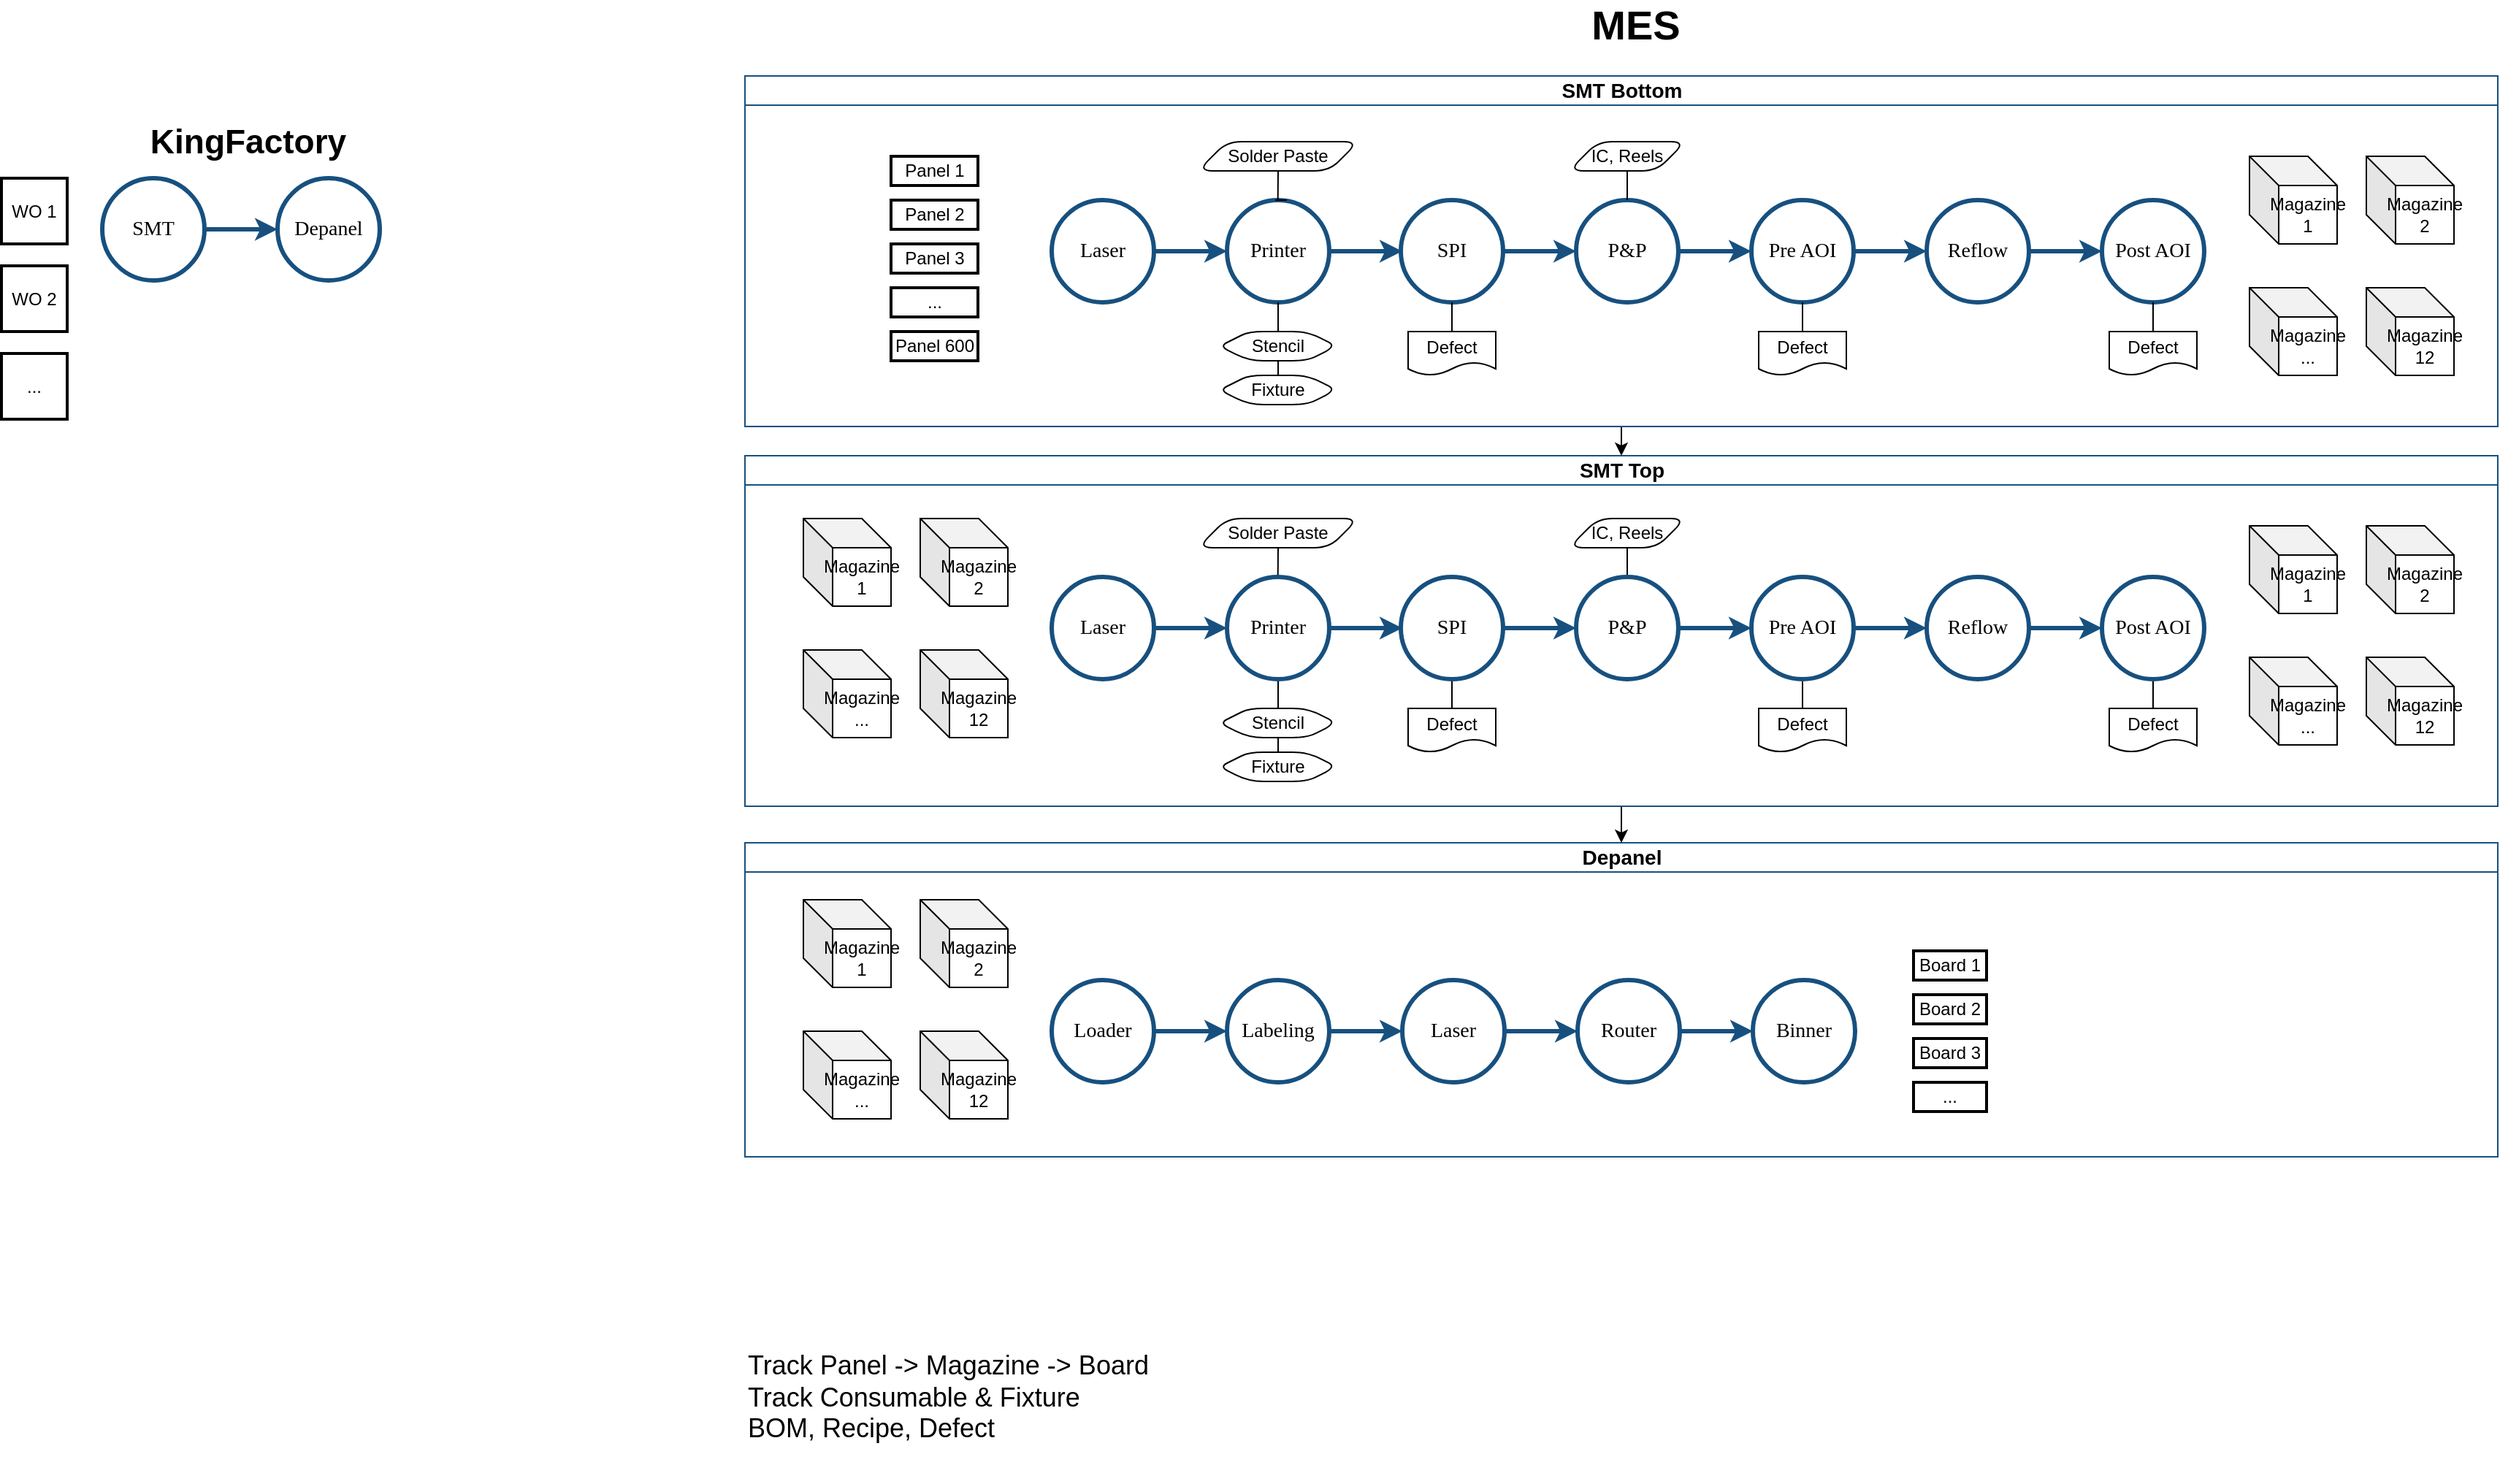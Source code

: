 <mxfile version="24.6.4" type="github">
  <diagram name="Page-1" id="Fd1FzEswAbWufd-SexZk">
    <mxGraphModel dx="1406" dy="1894" grid="1" gridSize="10" guides="1" tooltips="1" connect="1" arrows="1" fold="1" page="1" pageScale="1" pageWidth="1169" pageHeight="827" math="0" shadow="0">
      <root>
        <mxCell id="0" />
        <mxCell id="1" parent="0" />
        <mxCell id="mDVPU43XLlDiNvdIwute-35" style="edgeStyle=orthogonalEdgeStyle;rounded=0;orthogonalLoop=1;jettySize=auto;html=1;exitX=0.5;exitY=1;exitDx=0;exitDy=0;entryX=0.5;entryY=0;entryDx=0;entryDy=0;" edge="1" parent="1" source="p1yy4l3E6SkV4V8z5aji-8" target="4Pd_6d9tEIYuD97MjGwz-88">
          <mxGeometry relative="1" as="geometry" />
        </mxCell>
        <mxCell id="p1yy4l3E6SkV4V8z5aji-8" value="SMT Bottom" style="swimlane;html=1;startSize=20;fontSize=14;strokeColor=#17507F;strokeWidth=1;align=center;" parent="1" vertex="1">
          <mxGeometry x="670" y="-40" width="1200" height="240" as="geometry" />
        </mxCell>
        <mxCell id="p1yy4l3E6SkV4V8z5aji-44" style="edgeStyle=orthogonalEdgeStyle;rounded=0;orthogonalLoop=1;jettySize=auto;html=1;exitX=1;exitY=0.5;exitDx=0;exitDy=0;fontSize=14;strokeColor=#17507F;strokeWidth=3;" parent="p1yy4l3E6SkV4V8z5aji-8" source="p1yy4l3E6SkV4V8z5aji-9" target="p1yy4l3E6SkV4V8z5aji-25" edge="1">
          <mxGeometry relative="1" as="geometry" />
        </mxCell>
        <mxCell id="p1yy4l3E6SkV4V8z5aji-9" value="SPI" style="rounded=1;whiteSpace=wrap;html=1;shadow=0;labelBackgroundColor=none;strokeWidth=3;fontFamily=Verdana;fontSize=14;align=center;shape=ellipse;perimeter=ellipsePerimeter;strokeColor=#17507F;" parent="p1yy4l3E6SkV4V8z5aji-8" vertex="1">
          <mxGeometry x="449" y="85" width="70" height="70" as="geometry" />
        </mxCell>
        <mxCell id="p1yy4l3E6SkV4V8z5aji-41" style="edgeStyle=orthogonalEdgeStyle;rounded=0;orthogonalLoop=1;jettySize=auto;html=1;exitX=1;exitY=0.5;exitDx=0;exitDy=0;entryX=0;entryY=0.5;entryDx=0;entryDy=0;fontSize=14;strokeColor=#17507F;strokeWidth=3;" parent="p1yy4l3E6SkV4V8z5aji-8" source="p1yy4l3E6SkV4V8z5aji-20" target="p1yy4l3E6SkV4V8z5aji-22" edge="1">
          <mxGeometry relative="1" as="geometry" />
        </mxCell>
        <mxCell id="p1yy4l3E6SkV4V8z5aji-20" value="Laser" style="rounded=1;whiteSpace=wrap;html=1;shadow=0;labelBackgroundColor=none;strokeWidth=3;fontFamily=Verdana;fontSize=14;align=center;shape=ellipse;perimeter=ellipsePerimeter;strokeColor=#17507F;" parent="p1yy4l3E6SkV4V8z5aji-8" vertex="1">
          <mxGeometry x="210" y="85" width="70" height="70" as="geometry" />
        </mxCell>
        <mxCell id="p1yy4l3E6SkV4V8z5aji-42" style="edgeStyle=orthogonalEdgeStyle;rounded=0;orthogonalLoop=1;jettySize=auto;html=1;exitX=1;exitY=0.5;exitDx=0;exitDy=0;entryX=0;entryY=0.5;entryDx=0;entryDy=0;fontSize=14;strokeColor=#17507F;strokeWidth=3;" parent="p1yy4l3E6SkV4V8z5aji-8" source="p1yy4l3E6SkV4V8z5aji-22" edge="1">
          <mxGeometry relative="1" as="geometry">
            <mxPoint x="450" y="120" as="targetPoint" />
          </mxGeometry>
        </mxCell>
        <mxCell id="p1yy4l3E6SkV4V8z5aji-22" value="Printer" style="rounded=1;whiteSpace=wrap;html=1;shadow=0;labelBackgroundColor=none;strokeWidth=3;fontFamily=Verdana;fontSize=14;align=center;shape=ellipse;perimeter=ellipsePerimeter;strokeColor=#17507F;" parent="p1yy4l3E6SkV4V8z5aji-8" vertex="1">
          <mxGeometry x="330" y="85" width="70" height="70" as="geometry" />
        </mxCell>
        <mxCell id="p1yy4l3E6SkV4V8z5aji-45" style="edgeStyle=orthogonalEdgeStyle;rounded=0;orthogonalLoop=1;jettySize=auto;html=1;exitX=1;exitY=0.5;exitDx=0;exitDy=0;entryX=0;entryY=0.5;entryDx=0;entryDy=0;fontSize=14;strokeColor=#17507F;strokeWidth=3;" parent="p1yy4l3E6SkV4V8z5aji-8" source="p1yy4l3E6SkV4V8z5aji-25" target="p1yy4l3E6SkV4V8z5aji-27" edge="1">
          <mxGeometry relative="1" as="geometry" />
        </mxCell>
        <mxCell id="p1yy4l3E6SkV4V8z5aji-25" value="P&amp;amp;P" style="rounded=1;whiteSpace=wrap;html=1;shadow=0;labelBackgroundColor=none;strokeWidth=3;fontFamily=Verdana;fontSize=14;align=center;shape=ellipse;perimeter=ellipsePerimeter;strokeColor=#17507F;" parent="p1yy4l3E6SkV4V8z5aji-8" vertex="1">
          <mxGeometry x="569" y="85" width="70" height="70" as="geometry" />
        </mxCell>
        <mxCell id="p1yy4l3E6SkV4V8z5aji-46" style="edgeStyle=orthogonalEdgeStyle;rounded=0;orthogonalLoop=1;jettySize=auto;html=1;exitX=1;exitY=0.5;exitDx=0;exitDy=0;entryX=0;entryY=0.5;entryDx=0;entryDy=0;fontSize=14;strokeColor=#17507F;strokeWidth=3;" parent="p1yy4l3E6SkV4V8z5aji-8" source="p1yy4l3E6SkV4V8z5aji-27" target="p1yy4l3E6SkV4V8z5aji-28" edge="1">
          <mxGeometry relative="1" as="geometry" />
        </mxCell>
        <mxCell id="p1yy4l3E6SkV4V8z5aji-27" value="Pre AOI" style="rounded=1;whiteSpace=wrap;html=1;shadow=0;labelBackgroundColor=none;strokeWidth=3;fontFamily=Verdana;fontSize=14;align=center;shape=ellipse;perimeter=ellipsePerimeter;aspect=fixed;strokeColor=#17507F;" parent="p1yy4l3E6SkV4V8z5aji-8" vertex="1">
          <mxGeometry x="689" y="85" width="70" height="70" as="geometry" />
        </mxCell>
        <mxCell id="p1yy4l3E6SkV4V8z5aji-47" style="edgeStyle=orthogonalEdgeStyle;rounded=0;orthogonalLoop=1;jettySize=auto;html=1;exitX=1;exitY=0.5;exitDx=0;exitDy=0;entryX=0;entryY=0.5;entryDx=0;entryDy=0;fontSize=14;strokeColor=#17507F;strokeWidth=3;" parent="p1yy4l3E6SkV4V8z5aji-8" source="p1yy4l3E6SkV4V8z5aji-28" target="p1yy4l3E6SkV4V8z5aji-29" edge="1">
          <mxGeometry relative="1" as="geometry" />
        </mxCell>
        <mxCell id="p1yy4l3E6SkV4V8z5aji-28" value="Reflow" style="rounded=1;whiteSpace=wrap;html=1;shadow=0;labelBackgroundColor=none;strokeWidth=3;fontFamily=Verdana;fontSize=14;align=center;shape=ellipse;perimeter=ellipsePerimeter;strokeColor=#17507F;" parent="p1yy4l3E6SkV4V8z5aji-8" vertex="1">
          <mxGeometry x="809" y="85" width="70" height="70" as="geometry" />
        </mxCell>
        <mxCell id="p1yy4l3E6SkV4V8z5aji-29" value="Post AOI" style="rounded=1;whiteSpace=wrap;html=1;shadow=0;labelBackgroundColor=none;strokeWidth=3;fontFamily=Verdana;fontSize=14;align=center;shape=ellipse;perimeter=ellipsePerimeter;aspect=fixed;strokeColor=#17507F;" parent="p1yy4l3E6SkV4V8z5aji-8" vertex="1">
          <mxGeometry x="929" y="85" width="70" height="70" as="geometry" />
        </mxCell>
        <mxCell id="p1yy4l3E6SkV4V8z5aji-117" value="Panel 1" style="rounded=0;whiteSpace=wrap;html=1;strokeWidth=2;" parent="p1yy4l3E6SkV4V8z5aji-8" vertex="1">
          <mxGeometry x="100" y="55" width="59.5" height="20" as="geometry" />
        </mxCell>
        <mxCell id="p1yy4l3E6SkV4V8z5aji-118" value="Panel 2" style="rounded=0;whiteSpace=wrap;html=1;strokeWidth=2;" parent="p1yy4l3E6SkV4V8z5aji-8" vertex="1">
          <mxGeometry x="100" y="85" width="59.5" height="20" as="geometry" />
        </mxCell>
        <mxCell id="p1yy4l3E6SkV4V8z5aji-119" value="Panel 3" style="rounded=0;whiteSpace=wrap;html=1;strokeWidth=2;" parent="p1yy4l3E6SkV4V8z5aji-8" vertex="1">
          <mxGeometry x="100" y="115" width="59.5" height="20" as="geometry" />
        </mxCell>
        <mxCell id="p1yy4l3E6SkV4V8z5aji-120" value="Panel 600" style="rounded=0;whiteSpace=wrap;html=1;strokeWidth=2;" parent="p1yy4l3E6SkV4V8z5aji-8" vertex="1">
          <mxGeometry x="100" y="175" width="59.5" height="20" as="geometry" />
        </mxCell>
        <mxCell id="4Pd_6d9tEIYuD97MjGwz-25" value="" style="edgeStyle=entityRelationEdgeStyle;startArrow=none;endArrow=none;segment=10;curved=1;sourcePerimeterSpacing=0;targetPerimeterSpacing=0;rounded=0;exitX=0.5;exitY=0;exitDx=0;exitDy=0;" parent="p1yy4l3E6SkV4V8z5aji-8" source="p1yy4l3E6SkV4V8z5aji-22" edge="1">
          <mxGeometry relative="1" as="geometry">
            <mxPoint x="288" y="85" as="sourcePoint" />
            <mxPoint x="369" y="85" as="targetPoint" />
          </mxGeometry>
        </mxCell>
        <mxCell id="4Pd_6d9tEIYuD97MjGwz-45" style="edgeStyle=orthogonalEdgeStyle;rounded=0;orthogonalLoop=1;jettySize=auto;html=1;exitX=0.5;exitY=0;exitDx=0;exitDy=0;endArrow=none;endFill=0;" parent="p1yy4l3E6SkV4V8z5aji-8" source="4Pd_6d9tEIYuD97MjGwz-44" target="p1yy4l3E6SkV4V8z5aji-22" edge="1">
          <mxGeometry relative="1" as="geometry" />
        </mxCell>
        <mxCell id="4Pd_6d9tEIYuD97MjGwz-44" value="Stencil" style="shape=hexagon;whiteSpace=wrap;html=1;fixedSize=1;rounded=1;perimeter=hexagonPerimeter2;" parent="p1yy4l3E6SkV4V8z5aji-8" vertex="1">
          <mxGeometry x="325" y="175" width="80" height="20" as="geometry" />
        </mxCell>
        <mxCell id="4Pd_6d9tEIYuD97MjGwz-48" style="edgeStyle=orthogonalEdgeStyle;rounded=0;orthogonalLoop=1;jettySize=auto;html=1;exitX=0.5;exitY=0;exitDx=0;exitDy=0;entryX=0.5;entryY=1;entryDx=0;entryDy=0;endArrow=none;endFill=0;" parent="p1yy4l3E6SkV4V8z5aji-8" source="4Pd_6d9tEIYuD97MjGwz-46" target="4Pd_6d9tEIYuD97MjGwz-44" edge="1">
          <mxGeometry relative="1" as="geometry" />
        </mxCell>
        <mxCell id="4Pd_6d9tEIYuD97MjGwz-46" value="Fixture" style="shape=hexagon;whiteSpace=wrap;html=1;fixedSize=1;rounded=1;perimeter=hexagonPerimeter2;" parent="p1yy4l3E6SkV4V8z5aji-8" vertex="1">
          <mxGeometry x="325" y="205" width="80" height="20" as="geometry" />
        </mxCell>
        <mxCell id="4Pd_6d9tEIYuD97MjGwz-81" style="edgeStyle=orthogonalEdgeStyle;rounded=0;orthogonalLoop=1;jettySize=auto;html=1;exitX=0.5;exitY=1;exitDx=0;exitDy=0;entryX=0.5;entryY=0;entryDx=0;entryDy=0;endArrow=none;endFill=0;" parent="p1yy4l3E6SkV4V8z5aji-8" source="4Pd_6d9tEIYuD97MjGwz-51" target="p1yy4l3E6SkV4V8z5aji-25" edge="1">
          <mxGeometry relative="1" as="geometry" />
        </mxCell>
        <mxCell id="4Pd_6d9tEIYuD97MjGwz-51" value="IC, Reels" style="shape=parallelogram;whiteSpace=wrap;html=1;fixedSize=1;rounded=1;perimeter=parallelogramPerimeter;" parent="p1yy4l3E6SkV4V8z5aji-8" vertex="1">
          <mxGeometry x="564" y="45" width="80" height="20" as="geometry" />
        </mxCell>
        <mxCell id="4Pd_6d9tEIYuD97MjGwz-79" style="edgeStyle=orthogonalEdgeStyle;rounded=0;orthogonalLoop=1;jettySize=auto;html=1;exitX=0.5;exitY=1;exitDx=0;exitDy=0;endArrow=none;endFill=0;" parent="p1yy4l3E6SkV4V8z5aji-8" source="4Pd_6d9tEIYuD97MjGwz-78" edge="1">
          <mxGeometry relative="1" as="geometry">
            <mxPoint x="364.833" y="85" as="targetPoint" />
          </mxGeometry>
        </mxCell>
        <mxCell id="4Pd_6d9tEIYuD97MjGwz-78" value="Solder Paste" style="shape=parallelogram;whiteSpace=wrap;html=1;fixedSize=1;rounded=1;perimeter=parallelogramPerimeter;" parent="p1yy4l3E6SkV4V8z5aji-8" vertex="1">
          <mxGeometry x="310" y="45" width="110" height="20" as="geometry" />
        </mxCell>
        <mxCell id="4Pd_6d9tEIYuD97MjGwz-86" style="edgeStyle=orthogonalEdgeStyle;rounded=0;orthogonalLoop=1;jettySize=auto;html=1;exitX=0.5;exitY=0;exitDx=0;exitDy=0;entryX=0.5;entryY=1;entryDx=0;entryDy=0;endArrow=none;endFill=0;" parent="p1yy4l3E6SkV4V8z5aji-8" source="4Pd_6d9tEIYuD97MjGwz-82" target="p1yy4l3E6SkV4V8z5aji-27" edge="1">
          <mxGeometry relative="1" as="geometry" />
        </mxCell>
        <mxCell id="4Pd_6d9tEIYuD97MjGwz-82" value="Defect" style="shape=document;whiteSpace=wrap;html=1;boundedLbl=1;" parent="p1yy4l3E6SkV4V8z5aji-8" vertex="1">
          <mxGeometry x="694" y="175" width="60" height="30" as="geometry" />
        </mxCell>
        <mxCell id="4Pd_6d9tEIYuD97MjGwz-85" style="edgeStyle=orthogonalEdgeStyle;rounded=0;orthogonalLoop=1;jettySize=auto;html=1;exitX=0.5;exitY=0;exitDx=0;exitDy=0;entryX=0.5;entryY=1;entryDx=0;entryDy=0;endArrow=none;endFill=0;" parent="p1yy4l3E6SkV4V8z5aji-8" source="4Pd_6d9tEIYuD97MjGwz-83" target="p1yy4l3E6SkV4V8z5aji-9" edge="1">
          <mxGeometry relative="1" as="geometry" />
        </mxCell>
        <mxCell id="4Pd_6d9tEIYuD97MjGwz-83" value="Defect" style="shape=document;whiteSpace=wrap;html=1;boundedLbl=1;" parent="p1yy4l3E6SkV4V8z5aji-8" vertex="1">
          <mxGeometry x="454" y="175" width="60" height="30" as="geometry" />
        </mxCell>
        <mxCell id="4Pd_6d9tEIYuD97MjGwz-87" style="edgeStyle=orthogonalEdgeStyle;rounded=0;orthogonalLoop=1;jettySize=auto;html=1;exitX=0.5;exitY=0;exitDx=0;exitDy=0;entryX=0.5;entryY=1;entryDx=0;entryDy=0;endArrow=none;endFill=0;" parent="p1yy4l3E6SkV4V8z5aji-8" source="4Pd_6d9tEIYuD97MjGwz-84" target="p1yy4l3E6SkV4V8z5aji-29" edge="1">
          <mxGeometry relative="1" as="geometry" />
        </mxCell>
        <mxCell id="4Pd_6d9tEIYuD97MjGwz-84" value="Defect" style="shape=document;whiteSpace=wrap;html=1;boundedLbl=1;" parent="p1yy4l3E6SkV4V8z5aji-8" vertex="1">
          <mxGeometry x="934" y="175" width="60" height="30" as="geometry" />
        </mxCell>
        <mxCell id="mDVPU43XLlDiNvdIwute-2" value="Magazine 1" style="shape=cube;whiteSpace=wrap;html=1;boundedLbl=1;backgroundOutline=1;darkOpacity=0.05;darkOpacity2=0.1;" vertex="1" parent="p1yy4l3E6SkV4V8z5aji-8">
          <mxGeometry x="1030" y="55" width="60" height="60" as="geometry" />
        </mxCell>
        <mxCell id="mDVPU43XLlDiNvdIwute-5" value="Magazine ..." style="shape=cube;whiteSpace=wrap;html=1;boundedLbl=1;backgroundOutline=1;darkOpacity=0.05;darkOpacity2=0.1;" vertex="1" parent="p1yy4l3E6SkV4V8z5aji-8">
          <mxGeometry x="1030" y="145" width="60" height="60" as="geometry" />
        </mxCell>
        <mxCell id="mDVPU43XLlDiNvdIwute-6" value="Magazine 2" style="shape=cube;whiteSpace=wrap;html=1;boundedLbl=1;backgroundOutline=1;darkOpacity=0.05;darkOpacity2=0.1;" vertex="1" parent="p1yy4l3E6SkV4V8z5aji-8">
          <mxGeometry x="1110" y="55" width="60" height="60" as="geometry" />
        </mxCell>
        <mxCell id="mDVPU43XLlDiNvdIwute-7" value="..." style="rounded=0;whiteSpace=wrap;html=1;strokeWidth=2;" vertex="1" parent="p1yy4l3E6SkV4V8z5aji-8">
          <mxGeometry x="100" y="145" width="59.5" height="20" as="geometry" />
        </mxCell>
        <mxCell id="mDVPU43XLlDiNvdIwute-9" value="Magazine 12" style="shape=cube;whiteSpace=wrap;html=1;boundedLbl=1;backgroundOutline=1;darkOpacity=0.05;darkOpacity2=0.1;" vertex="1" parent="p1yy4l3E6SkV4V8z5aji-8">
          <mxGeometry x="1110" y="145" width="60" height="60" as="geometry" />
        </mxCell>
        <mxCell id="p1yy4l3E6SkV4V8z5aji-59" value="Depanel" style="swimlane;html=1;startSize=20;fontSize=14;strokeColor=#17507F;strokeWidth=1;" parent="1" vertex="1">
          <mxGeometry x="670" y="485" width="1200" height="215" as="geometry" />
        </mxCell>
        <mxCell id="p1yy4l3E6SkV4V8z5aji-60" style="edgeStyle=orthogonalEdgeStyle;rounded=0;orthogonalLoop=1;jettySize=auto;html=1;exitX=1;exitY=0.5;exitDx=0;exitDy=0;fontSize=14;strokeColor=#17507F;strokeWidth=3;" parent="p1yy4l3E6SkV4V8z5aji-59" source="p1yy4l3E6SkV4V8z5aji-61" target="p1yy4l3E6SkV4V8z5aji-69" edge="1">
          <mxGeometry relative="1" as="geometry" />
        </mxCell>
        <mxCell id="p1yy4l3E6SkV4V8z5aji-61" value="Router" style="rounded=1;whiteSpace=wrap;html=1;shadow=0;labelBackgroundColor=none;strokeWidth=3;fontFamily=Verdana;fontSize=14;align=center;shape=ellipse;perimeter=ellipsePerimeter;strokeColor=#17507F;" parent="p1yy4l3E6SkV4V8z5aji-59" vertex="1">
          <mxGeometry x="570" y="94" width="70" height="70" as="geometry" />
        </mxCell>
        <mxCell id="p1yy4l3E6SkV4V8z5aji-62" style="edgeStyle=orthogonalEdgeStyle;rounded=0;orthogonalLoop=1;jettySize=auto;html=1;exitX=1;exitY=0.5;exitDx=0;exitDy=0;fontSize=14;strokeColor=#17507F;strokeWidth=3;" parent="p1yy4l3E6SkV4V8z5aji-59" source="p1yy4l3E6SkV4V8z5aji-63" target="p1yy4l3E6SkV4V8z5aji-65" edge="1">
          <mxGeometry relative="1" as="geometry" />
        </mxCell>
        <mxCell id="p1yy4l3E6SkV4V8z5aji-63" value="Loader" style="rounded=1;whiteSpace=wrap;html=1;shadow=0;labelBackgroundColor=none;strokeWidth=3;fontFamily=Verdana;fontSize=14;align=center;shape=ellipse;perimeter=ellipsePerimeter;strokeColor=#17507F;" parent="p1yy4l3E6SkV4V8z5aji-59" vertex="1">
          <mxGeometry x="210" y="94" width="70" height="70" as="geometry" />
        </mxCell>
        <mxCell id="p1yy4l3E6SkV4V8z5aji-64" style="edgeStyle=orthogonalEdgeStyle;rounded=0;orthogonalLoop=1;jettySize=auto;html=1;exitX=1;exitY=0.5;exitDx=0;exitDy=0;entryX=0;entryY=0.5;entryDx=0;entryDy=0;fontSize=14;strokeColor=#17507F;strokeWidth=3;" parent="p1yy4l3E6SkV4V8z5aji-59" source="p1yy4l3E6SkV4V8z5aji-65" target="p1yy4l3E6SkV4V8z5aji-67" edge="1">
          <mxGeometry relative="1" as="geometry" />
        </mxCell>
        <mxCell id="p1yy4l3E6SkV4V8z5aji-65" value="Labeling" style="rounded=1;whiteSpace=wrap;html=1;shadow=0;labelBackgroundColor=none;strokeWidth=3;fontFamily=Verdana;fontSize=14;align=center;shape=ellipse;perimeter=ellipsePerimeter;strokeColor=#17507F;" parent="p1yy4l3E6SkV4V8z5aji-59" vertex="1">
          <mxGeometry x="330" y="94" width="70" height="70" as="geometry" />
        </mxCell>
        <mxCell id="p1yy4l3E6SkV4V8z5aji-66" style="edgeStyle=orthogonalEdgeStyle;rounded=0;orthogonalLoop=1;jettySize=auto;html=1;exitX=1;exitY=0.5;exitDx=0;exitDy=0;entryX=0;entryY=0.5;entryDx=0;entryDy=0;fontSize=14;strokeColor=#17507F;strokeWidth=3;" parent="p1yy4l3E6SkV4V8z5aji-59" source="p1yy4l3E6SkV4V8z5aji-67" target="p1yy4l3E6SkV4V8z5aji-61" edge="1">
          <mxGeometry relative="1" as="geometry" />
        </mxCell>
        <mxCell id="p1yy4l3E6SkV4V8z5aji-67" value="Laser" style="rounded=1;whiteSpace=wrap;html=1;shadow=0;labelBackgroundColor=none;strokeWidth=3;fontFamily=Verdana;fontSize=14;align=center;shape=ellipse;perimeter=ellipsePerimeter;strokeColor=#17507F;" parent="p1yy4l3E6SkV4V8z5aji-59" vertex="1">
          <mxGeometry x="450" y="94" width="70" height="70" as="geometry" />
        </mxCell>
        <mxCell id="p1yy4l3E6SkV4V8z5aji-69" value="Binner" style="rounded=1;whiteSpace=wrap;html=1;shadow=0;labelBackgroundColor=none;strokeWidth=3;fontFamily=Verdana;fontSize=14;align=center;shape=ellipse;perimeter=ellipsePerimeter;strokeColor=#17507F;" parent="p1yy4l3E6SkV4V8z5aji-59" vertex="1">
          <mxGeometry x="690" y="94" width="70" height="70" as="geometry" />
        </mxCell>
        <mxCell id="p1yy4l3E6SkV4V8z5aji-122" value="Board 1" style="rounded=0;whiteSpace=wrap;html=1;strokeWidth=2;" parent="p1yy4l3E6SkV4V8z5aji-59" vertex="1">
          <mxGeometry x="800" y="74" width="50" height="20" as="geometry" />
        </mxCell>
        <mxCell id="p1yy4l3E6SkV4V8z5aji-123" value="Board 2" style="rounded=0;whiteSpace=wrap;html=1;strokeWidth=2;" parent="p1yy4l3E6SkV4V8z5aji-59" vertex="1">
          <mxGeometry x="800" y="104" width="50" height="20" as="geometry" />
        </mxCell>
        <mxCell id="p1yy4l3E6SkV4V8z5aji-124" value="Board 3" style="rounded=0;whiteSpace=wrap;html=1;strokeWidth=2;" parent="p1yy4l3E6SkV4V8z5aji-59" vertex="1">
          <mxGeometry x="800" y="134" width="50" height="20" as="geometry" />
        </mxCell>
        <mxCell id="p1yy4l3E6SkV4V8z5aji-125" value="..." style="rounded=0;whiteSpace=wrap;html=1;strokeWidth=2;" parent="p1yy4l3E6SkV4V8z5aji-59" vertex="1">
          <mxGeometry x="800" y="164" width="50" height="20" as="geometry" />
        </mxCell>
        <mxCell id="mDVPU43XLlDiNvdIwute-31" value="Magazine 1" style="shape=cube;whiteSpace=wrap;html=1;boundedLbl=1;backgroundOutline=1;darkOpacity=0.05;darkOpacity2=0.1;" vertex="1" parent="p1yy4l3E6SkV4V8z5aji-59">
          <mxGeometry x="40" y="39" width="60" height="60" as="geometry" />
        </mxCell>
        <mxCell id="mDVPU43XLlDiNvdIwute-32" value="Magazine ..." style="shape=cube;whiteSpace=wrap;html=1;boundedLbl=1;backgroundOutline=1;darkOpacity=0.05;darkOpacity2=0.1;" vertex="1" parent="p1yy4l3E6SkV4V8z5aji-59">
          <mxGeometry x="40" y="129" width="60" height="60" as="geometry" />
        </mxCell>
        <mxCell id="mDVPU43XLlDiNvdIwute-33" value="Magazine 2" style="shape=cube;whiteSpace=wrap;html=1;boundedLbl=1;backgroundOutline=1;darkOpacity=0.05;darkOpacity2=0.1;" vertex="1" parent="p1yy4l3E6SkV4V8z5aji-59">
          <mxGeometry x="120" y="39" width="60" height="60" as="geometry" />
        </mxCell>
        <mxCell id="mDVPU43XLlDiNvdIwute-34" value="Magazine 12" style="shape=cube;whiteSpace=wrap;html=1;boundedLbl=1;backgroundOutline=1;darkOpacity=0.05;darkOpacity2=0.1;" vertex="1" parent="p1yy4l3E6SkV4V8z5aji-59">
          <mxGeometry x="120" y="129" width="60" height="60" as="geometry" />
        </mxCell>
        <mxCell id="p1yy4l3E6SkV4V8z5aji-91" style="edgeStyle=orthogonalEdgeStyle;rounded=0;orthogonalLoop=1;jettySize=auto;html=1;exitX=1;exitY=0.5;exitDx=0;exitDy=0;entryX=0;entryY=0.5;entryDx=0;entryDy=0;strokeColor=#17507f;strokeWidth=3;" parent="1" source="p1yy4l3E6SkV4V8z5aji-88" target="p1yy4l3E6SkV4V8z5aji-89" edge="1">
          <mxGeometry relative="1" as="geometry" />
        </mxCell>
        <mxCell id="p1yy4l3E6SkV4V8z5aji-88" value="SMT" style="rounded=1;whiteSpace=wrap;html=1;shadow=0;labelBackgroundColor=none;strokeWidth=3;fontFamily=Verdana;fontSize=14;align=center;shape=ellipse;perimeter=ellipsePerimeter;strokeColor=#17507f;" parent="1" vertex="1">
          <mxGeometry x="230" y="30" width="70" height="70" as="geometry" />
        </mxCell>
        <mxCell id="p1yy4l3E6SkV4V8z5aji-89" value="Depanel" style="rounded=1;whiteSpace=wrap;html=1;shadow=0;labelBackgroundColor=none;strokeWidth=3;fontFamily=Verdana;fontSize=14;align=center;shape=ellipse;perimeter=ellipsePerimeter;strokeColor=#17507f;" parent="1" vertex="1">
          <mxGeometry x="350" y="30" width="70" height="70" as="geometry" />
        </mxCell>
        <mxCell id="p1yy4l3E6SkV4V8z5aji-114" value="&lt;font style=&quot;font-size: 23px;&quot;&gt;&lt;b&gt;KingFactory&lt;/b&gt;&lt;/font&gt;" style="text;html=1;align=center;verticalAlign=middle;whiteSpace=wrap;rounded=0;" parent="1" vertex="1">
          <mxGeometry x="300" y="-10" width="60" height="30" as="geometry" />
        </mxCell>
        <mxCell id="p1yy4l3E6SkV4V8z5aji-115" value="WO 1" style="whiteSpace=wrap;html=1;aspect=fixed;strokeWidth=2;" parent="1" vertex="1">
          <mxGeometry x="161" y="30" width="45" height="45" as="geometry" />
        </mxCell>
        <mxCell id="p1yy4l3E6SkV4V8z5aji-116" value="WO 2" style="whiteSpace=wrap;html=1;aspect=fixed;strokeWidth=2;" parent="1" vertex="1">
          <mxGeometry x="161" y="90" width="45" height="45" as="geometry" />
        </mxCell>
        <mxCell id="p1yy4l3E6SkV4V8z5aji-121" value="..." style="whiteSpace=wrap;html=1;aspect=fixed;strokeWidth=2;" parent="1" vertex="1">
          <mxGeometry x="161" y="150" width="45" height="45" as="geometry" />
        </mxCell>
        <mxCell id="4Pd_6d9tEIYuD97MjGwz-23" value="&lt;font style=&quot;font-size: 28px;&quot;&gt;&lt;b style=&quot;font-size: 28px;&quot;&gt;MES&lt;/b&gt;&lt;/font&gt;" style="text;html=1;align=center;verticalAlign=middle;whiteSpace=wrap;rounded=0;fontSize=28;" parent="1" vertex="1">
          <mxGeometry x="1250" y="-90" width="60" height="30" as="geometry" />
        </mxCell>
        <mxCell id="mDVPU43XLlDiNvdIwute-36" style="edgeStyle=orthogonalEdgeStyle;rounded=0;orthogonalLoop=1;jettySize=auto;html=1;exitX=0.5;exitY=1;exitDx=0;exitDy=0;entryX=0.5;entryY=0;entryDx=0;entryDy=0;" edge="1" parent="1" source="4Pd_6d9tEIYuD97MjGwz-88" target="p1yy4l3E6SkV4V8z5aji-59">
          <mxGeometry relative="1" as="geometry" />
        </mxCell>
        <mxCell id="4Pd_6d9tEIYuD97MjGwz-88" value="SMT Top" style="swimlane;html=1;startSize=20;fontSize=14;strokeColor=#17507F;strokeWidth=1;" parent="1" vertex="1">
          <mxGeometry x="670" y="220" width="1200" height="240" as="geometry" />
        </mxCell>
        <mxCell id="4Pd_6d9tEIYuD97MjGwz-89" style="edgeStyle=orthogonalEdgeStyle;rounded=0;orthogonalLoop=1;jettySize=auto;html=1;exitX=1;exitY=0.5;exitDx=0;exitDy=0;fontSize=14;strokeColor=#17507F;strokeWidth=3;" parent="4Pd_6d9tEIYuD97MjGwz-88" source="4Pd_6d9tEIYuD97MjGwz-90" target="4Pd_6d9tEIYuD97MjGwz-96" edge="1">
          <mxGeometry relative="1" as="geometry" />
        </mxCell>
        <mxCell id="4Pd_6d9tEIYuD97MjGwz-91" style="edgeStyle=orthogonalEdgeStyle;rounded=0;orthogonalLoop=1;jettySize=auto;html=1;exitX=1;exitY=0.5;exitDx=0;exitDy=0;entryX=0;entryY=0.5;entryDx=0;entryDy=0;fontSize=14;strokeColor=#17507F;strokeWidth=3;" parent="4Pd_6d9tEIYuD97MjGwz-88" source="4Pd_6d9tEIYuD97MjGwz-92" target="4Pd_6d9tEIYuD97MjGwz-94" edge="1">
          <mxGeometry relative="1" as="geometry" />
        </mxCell>
        <mxCell id="4Pd_6d9tEIYuD97MjGwz-93" style="edgeStyle=orthogonalEdgeStyle;rounded=0;orthogonalLoop=1;jettySize=auto;html=1;exitX=1;exitY=0.5;exitDx=0;exitDy=0;entryX=0;entryY=0.5;entryDx=0;entryDy=0;fontSize=14;strokeColor=#17507F;strokeWidth=3;" parent="4Pd_6d9tEIYuD97MjGwz-88" source="4Pd_6d9tEIYuD97MjGwz-94" edge="1">
          <mxGeometry relative="1" as="geometry">
            <mxPoint x="450" y="118" as="targetPoint" />
          </mxGeometry>
        </mxCell>
        <mxCell id="4Pd_6d9tEIYuD97MjGwz-95" style="edgeStyle=orthogonalEdgeStyle;rounded=0;orthogonalLoop=1;jettySize=auto;html=1;exitX=1;exitY=0.5;exitDx=0;exitDy=0;entryX=0;entryY=0.5;entryDx=0;entryDy=0;fontSize=14;strokeColor=#17507F;strokeWidth=3;" parent="4Pd_6d9tEIYuD97MjGwz-88" source="4Pd_6d9tEIYuD97MjGwz-96" target="4Pd_6d9tEIYuD97MjGwz-98" edge="1">
          <mxGeometry relative="1" as="geometry" />
        </mxCell>
        <mxCell id="4Pd_6d9tEIYuD97MjGwz-97" style="edgeStyle=orthogonalEdgeStyle;rounded=0;orthogonalLoop=1;jettySize=auto;html=1;exitX=1;exitY=0.5;exitDx=0;exitDy=0;entryX=0;entryY=0.5;entryDx=0;entryDy=0;fontSize=14;strokeColor=#17507F;strokeWidth=3;" parent="4Pd_6d9tEIYuD97MjGwz-88" source="4Pd_6d9tEIYuD97MjGwz-98" target="4Pd_6d9tEIYuD97MjGwz-100" edge="1">
          <mxGeometry relative="1" as="geometry" />
        </mxCell>
        <mxCell id="4Pd_6d9tEIYuD97MjGwz-99" style="edgeStyle=orthogonalEdgeStyle;rounded=0;orthogonalLoop=1;jettySize=auto;html=1;exitX=1;exitY=0.5;exitDx=0;exitDy=0;entryX=0;entryY=0.5;entryDx=0;entryDy=0;fontSize=14;strokeColor=#17507F;strokeWidth=3;" parent="4Pd_6d9tEIYuD97MjGwz-88" source="4Pd_6d9tEIYuD97MjGwz-100" target="4Pd_6d9tEIYuD97MjGwz-101" edge="1">
          <mxGeometry relative="1" as="geometry" />
        </mxCell>
        <mxCell id="4Pd_6d9tEIYuD97MjGwz-106" value="" style="edgeStyle=entityRelationEdgeStyle;startArrow=none;endArrow=none;segment=10;curved=1;sourcePerimeterSpacing=0;targetPerimeterSpacing=0;rounded=0;exitX=0.5;exitY=0;exitDx=0;exitDy=0;" parent="4Pd_6d9tEIYuD97MjGwz-88" source="4Pd_6d9tEIYuD97MjGwz-94" edge="1">
          <mxGeometry relative="1" as="geometry">
            <mxPoint x="288" y="83" as="sourcePoint" />
            <mxPoint x="369" y="83" as="targetPoint" />
          </mxGeometry>
        </mxCell>
        <mxCell id="4Pd_6d9tEIYuD97MjGwz-107" style="edgeStyle=orthogonalEdgeStyle;rounded=0;orthogonalLoop=1;jettySize=auto;html=1;exitX=0.5;exitY=0;exitDx=0;exitDy=0;endArrow=none;endFill=0;" parent="4Pd_6d9tEIYuD97MjGwz-88" source="4Pd_6d9tEIYuD97MjGwz-108" target="4Pd_6d9tEIYuD97MjGwz-94" edge="1">
          <mxGeometry relative="1" as="geometry" />
        </mxCell>
        <mxCell id="4Pd_6d9tEIYuD97MjGwz-109" style="edgeStyle=orthogonalEdgeStyle;rounded=0;orthogonalLoop=1;jettySize=auto;html=1;exitX=0.5;exitY=0;exitDx=0;exitDy=0;entryX=0.5;entryY=1;entryDx=0;entryDy=0;endArrow=none;endFill=0;" parent="4Pd_6d9tEIYuD97MjGwz-88" source="4Pd_6d9tEIYuD97MjGwz-110" target="4Pd_6d9tEIYuD97MjGwz-108" edge="1">
          <mxGeometry relative="1" as="geometry" />
        </mxCell>
        <mxCell id="4Pd_6d9tEIYuD97MjGwz-111" style="edgeStyle=orthogonalEdgeStyle;rounded=0;orthogonalLoop=1;jettySize=auto;html=1;exitX=0.5;exitY=1;exitDx=0;exitDy=0;entryX=0.5;entryY=0;entryDx=0;entryDy=0;endArrow=none;endFill=0;" parent="4Pd_6d9tEIYuD97MjGwz-88" source="4Pd_6d9tEIYuD97MjGwz-112" target="4Pd_6d9tEIYuD97MjGwz-96" edge="1">
          <mxGeometry relative="1" as="geometry" />
        </mxCell>
        <mxCell id="4Pd_6d9tEIYuD97MjGwz-113" style="edgeStyle=orthogonalEdgeStyle;rounded=0;orthogonalLoop=1;jettySize=auto;html=1;exitX=0.5;exitY=1;exitDx=0;exitDy=0;endArrow=none;endFill=0;" parent="4Pd_6d9tEIYuD97MjGwz-88" source="4Pd_6d9tEIYuD97MjGwz-114" edge="1">
          <mxGeometry relative="1" as="geometry">
            <mxPoint x="364.833" y="83" as="targetPoint" />
          </mxGeometry>
        </mxCell>
        <mxCell id="4Pd_6d9tEIYuD97MjGwz-115" style="edgeStyle=orthogonalEdgeStyle;rounded=0;orthogonalLoop=1;jettySize=auto;html=1;exitX=0.5;exitY=0;exitDx=0;exitDy=0;entryX=0.5;entryY=1;entryDx=0;entryDy=0;endArrow=none;endFill=0;" parent="4Pd_6d9tEIYuD97MjGwz-88" source="4Pd_6d9tEIYuD97MjGwz-116" target="4Pd_6d9tEIYuD97MjGwz-98" edge="1">
          <mxGeometry relative="1" as="geometry" />
        </mxCell>
        <mxCell id="4Pd_6d9tEIYuD97MjGwz-117" style="edgeStyle=orthogonalEdgeStyle;rounded=0;orthogonalLoop=1;jettySize=auto;html=1;exitX=0.5;exitY=0;exitDx=0;exitDy=0;entryX=0.5;entryY=1;entryDx=0;entryDy=0;endArrow=none;endFill=0;" parent="4Pd_6d9tEIYuD97MjGwz-88" source="4Pd_6d9tEIYuD97MjGwz-118" target="4Pd_6d9tEIYuD97MjGwz-90" edge="1">
          <mxGeometry relative="1" as="geometry" />
        </mxCell>
        <mxCell id="4Pd_6d9tEIYuD97MjGwz-119" style="edgeStyle=orthogonalEdgeStyle;rounded=0;orthogonalLoop=1;jettySize=auto;html=1;exitX=0.5;exitY=0;exitDx=0;exitDy=0;entryX=0.5;entryY=1;entryDx=0;entryDy=0;endArrow=none;endFill=0;" parent="4Pd_6d9tEIYuD97MjGwz-88" source="4Pd_6d9tEIYuD97MjGwz-120" target="4Pd_6d9tEIYuD97MjGwz-101" edge="1">
          <mxGeometry relative="1" as="geometry" />
        </mxCell>
        <mxCell id="4Pd_6d9tEIYuD97MjGwz-90" value="SPI" style="rounded=1;whiteSpace=wrap;html=1;shadow=0;labelBackgroundColor=none;strokeWidth=3;fontFamily=Verdana;fontSize=14;align=center;shape=ellipse;perimeter=ellipsePerimeter;strokeColor=#17507F;" parent="4Pd_6d9tEIYuD97MjGwz-88" vertex="1">
          <mxGeometry x="449" y="83" width="70" height="70" as="geometry" />
        </mxCell>
        <mxCell id="4Pd_6d9tEIYuD97MjGwz-92" value="Laser" style="rounded=1;whiteSpace=wrap;html=1;shadow=0;labelBackgroundColor=none;strokeWidth=3;fontFamily=Verdana;fontSize=14;align=center;shape=ellipse;perimeter=ellipsePerimeter;strokeColor=#17507F;" parent="4Pd_6d9tEIYuD97MjGwz-88" vertex="1">
          <mxGeometry x="210" y="83" width="70" height="70" as="geometry" />
        </mxCell>
        <mxCell id="4Pd_6d9tEIYuD97MjGwz-94" value="Printer" style="rounded=1;whiteSpace=wrap;html=1;shadow=0;labelBackgroundColor=none;strokeWidth=3;fontFamily=Verdana;fontSize=14;align=center;shape=ellipse;perimeter=ellipsePerimeter;strokeColor=#17507F;" parent="4Pd_6d9tEIYuD97MjGwz-88" vertex="1">
          <mxGeometry x="330" y="83" width="70" height="70" as="geometry" />
        </mxCell>
        <mxCell id="4Pd_6d9tEIYuD97MjGwz-96" value="P&amp;amp;P" style="rounded=1;whiteSpace=wrap;html=1;shadow=0;labelBackgroundColor=none;strokeWidth=3;fontFamily=Verdana;fontSize=14;align=center;shape=ellipse;perimeter=ellipsePerimeter;strokeColor=#17507F;" parent="4Pd_6d9tEIYuD97MjGwz-88" vertex="1">
          <mxGeometry x="569" y="83" width="70" height="70" as="geometry" />
        </mxCell>
        <mxCell id="4Pd_6d9tEIYuD97MjGwz-98" value="Pre AOI" style="rounded=1;whiteSpace=wrap;html=1;shadow=0;labelBackgroundColor=none;strokeWidth=3;fontFamily=Verdana;fontSize=14;align=center;shape=ellipse;perimeter=ellipsePerimeter;aspect=fixed;strokeColor=#17507F;" parent="4Pd_6d9tEIYuD97MjGwz-88" vertex="1">
          <mxGeometry x="689" y="83" width="70" height="70" as="geometry" />
        </mxCell>
        <mxCell id="4Pd_6d9tEIYuD97MjGwz-100" value="Reflow" style="rounded=1;whiteSpace=wrap;html=1;shadow=0;labelBackgroundColor=none;strokeWidth=3;fontFamily=Verdana;fontSize=14;align=center;shape=ellipse;perimeter=ellipsePerimeter;strokeColor=#17507F;" parent="4Pd_6d9tEIYuD97MjGwz-88" vertex="1">
          <mxGeometry x="809" y="83" width="70" height="70" as="geometry" />
        </mxCell>
        <mxCell id="4Pd_6d9tEIYuD97MjGwz-101" value="Post AOI" style="rounded=1;whiteSpace=wrap;html=1;shadow=0;labelBackgroundColor=none;strokeWidth=3;fontFamily=Verdana;fontSize=14;align=center;shape=ellipse;perimeter=ellipsePerimeter;aspect=fixed;strokeColor=#17507F;" parent="4Pd_6d9tEIYuD97MjGwz-88" vertex="1">
          <mxGeometry x="929" y="83" width="70" height="70" as="geometry" />
        </mxCell>
        <mxCell id="4Pd_6d9tEIYuD97MjGwz-108" value="Stencil" style="shape=hexagon;whiteSpace=wrap;html=1;fixedSize=1;rounded=1;perimeter=hexagonPerimeter2;" parent="4Pd_6d9tEIYuD97MjGwz-88" vertex="1">
          <mxGeometry x="325" y="173" width="80" height="20" as="geometry" />
        </mxCell>
        <mxCell id="4Pd_6d9tEIYuD97MjGwz-110" value="Fixture" style="shape=hexagon;whiteSpace=wrap;html=1;fixedSize=1;rounded=1;perimeter=hexagonPerimeter2;" parent="4Pd_6d9tEIYuD97MjGwz-88" vertex="1">
          <mxGeometry x="325" y="203" width="80" height="20" as="geometry" />
        </mxCell>
        <mxCell id="4Pd_6d9tEIYuD97MjGwz-112" value="IC, Reels" style="shape=parallelogram;whiteSpace=wrap;html=1;fixedSize=1;rounded=1;perimeter=parallelogramPerimeter;" parent="4Pd_6d9tEIYuD97MjGwz-88" vertex="1">
          <mxGeometry x="564" y="43" width="80" height="20" as="geometry" />
        </mxCell>
        <mxCell id="4Pd_6d9tEIYuD97MjGwz-114" value="Solder Paste" style="shape=parallelogram;whiteSpace=wrap;html=1;fixedSize=1;rounded=1;perimeter=parallelogramPerimeter;" parent="4Pd_6d9tEIYuD97MjGwz-88" vertex="1">
          <mxGeometry x="310" y="43" width="110" height="20" as="geometry" />
        </mxCell>
        <mxCell id="4Pd_6d9tEIYuD97MjGwz-116" value="Defect" style="shape=document;whiteSpace=wrap;html=1;boundedLbl=1;" parent="4Pd_6d9tEIYuD97MjGwz-88" vertex="1">
          <mxGeometry x="694" y="173" width="60" height="30" as="geometry" />
        </mxCell>
        <mxCell id="4Pd_6d9tEIYuD97MjGwz-118" value="Defect" style="shape=document;whiteSpace=wrap;html=1;boundedLbl=1;" parent="4Pd_6d9tEIYuD97MjGwz-88" vertex="1">
          <mxGeometry x="454" y="173" width="60" height="30" as="geometry" />
        </mxCell>
        <mxCell id="4Pd_6d9tEIYuD97MjGwz-120" value="Defect" style="shape=document;whiteSpace=wrap;html=1;boundedLbl=1;" parent="4Pd_6d9tEIYuD97MjGwz-88" vertex="1">
          <mxGeometry x="934" y="173" width="60" height="30" as="geometry" />
        </mxCell>
        <mxCell id="mDVPU43XLlDiNvdIwute-23" value="Magazine 1" style="shape=cube;whiteSpace=wrap;html=1;boundedLbl=1;backgroundOutline=1;darkOpacity=0.05;darkOpacity2=0.1;" vertex="1" parent="4Pd_6d9tEIYuD97MjGwz-88">
          <mxGeometry x="40" y="43" width="60" height="60" as="geometry" />
        </mxCell>
        <mxCell id="mDVPU43XLlDiNvdIwute-24" value="Magazine ..." style="shape=cube;whiteSpace=wrap;html=1;boundedLbl=1;backgroundOutline=1;darkOpacity=0.05;darkOpacity2=0.1;" vertex="1" parent="4Pd_6d9tEIYuD97MjGwz-88">
          <mxGeometry x="40" y="133" width="60" height="60" as="geometry" />
        </mxCell>
        <mxCell id="mDVPU43XLlDiNvdIwute-25" value="Magazine 2" style="shape=cube;whiteSpace=wrap;html=1;boundedLbl=1;backgroundOutline=1;darkOpacity=0.05;darkOpacity2=0.1;" vertex="1" parent="4Pd_6d9tEIYuD97MjGwz-88">
          <mxGeometry x="120" y="43" width="60" height="60" as="geometry" />
        </mxCell>
        <mxCell id="mDVPU43XLlDiNvdIwute-26" value="Magazine 12" style="shape=cube;whiteSpace=wrap;html=1;boundedLbl=1;backgroundOutline=1;darkOpacity=0.05;darkOpacity2=0.1;" vertex="1" parent="4Pd_6d9tEIYuD97MjGwz-88">
          <mxGeometry x="120" y="133" width="60" height="60" as="geometry" />
        </mxCell>
        <mxCell id="mDVPU43XLlDiNvdIwute-27" value="Magazine 1" style="shape=cube;whiteSpace=wrap;html=1;boundedLbl=1;backgroundOutline=1;darkOpacity=0.05;darkOpacity2=0.1;" vertex="1" parent="4Pd_6d9tEIYuD97MjGwz-88">
          <mxGeometry x="1030" y="48" width="60" height="60" as="geometry" />
        </mxCell>
        <mxCell id="mDVPU43XLlDiNvdIwute-28" value="Magazine ..." style="shape=cube;whiteSpace=wrap;html=1;boundedLbl=1;backgroundOutline=1;darkOpacity=0.05;darkOpacity2=0.1;" vertex="1" parent="4Pd_6d9tEIYuD97MjGwz-88">
          <mxGeometry x="1030" y="138" width="60" height="60" as="geometry" />
        </mxCell>
        <mxCell id="mDVPU43XLlDiNvdIwute-29" value="Magazine 2" style="shape=cube;whiteSpace=wrap;html=1;boundedLbl=1;backgroundOutline=1;darkOpacity=0.05;darkOpacity2=0.1;" vertex="1" parent="4Pd_6d9tEIYuD97MjGwz-88">
          <mxGeometry x="1110" y="48" width="60" height="60" as="geometry" />
        </mxCell>
        <mxCell id="mDVPU43XLlDiNvdIwute-30" value="Magazine 12" style="shape=cube;whiteSpace=wrap;html=1;boundedLbl=1;backgroundOutline=1;darkOpacity=0.05;darkOpacity2=0.1;" vertex="1" parent="4Pd_6d9tEIYuD97MjGwz-88">
          <mxGeometry x="1110" y="138" width="60" height="60" as="geometry" />
        </mxCell>
        <mxCell id="mDVPU43XLlDiNvdIwute-1" value="&lt;font style=&quot;font-size: 18px;&quot;&gt;Track Panel -&amp;gt; Magazine -&amp;gt; Board&lt;/font&gt;&lt;div&gt;&lt;span style=&quot;font-size: 18px;&quot;&gt;Track Consumable &amp;amp; Fixture&lt;/span&gt;&lt;/div&gt;&lt;div&gt;&lt;span style=&quot;font-size: 18px;&quot;&gt;BOM, Recipe, Defect&lt;/span&gt;&lt;/div&gt;" style="text;html=1;align=left;verticalAlign=middle;whiteSpace=wrap;rounded=0;" vertex="1" parent="1">
          <mxGeometry x="670" y="820" width="560" height="90" as="geometry" />
        </mxCell>
      </root>
    </mxGraphModel>
  </diagram>
</mxfile>
